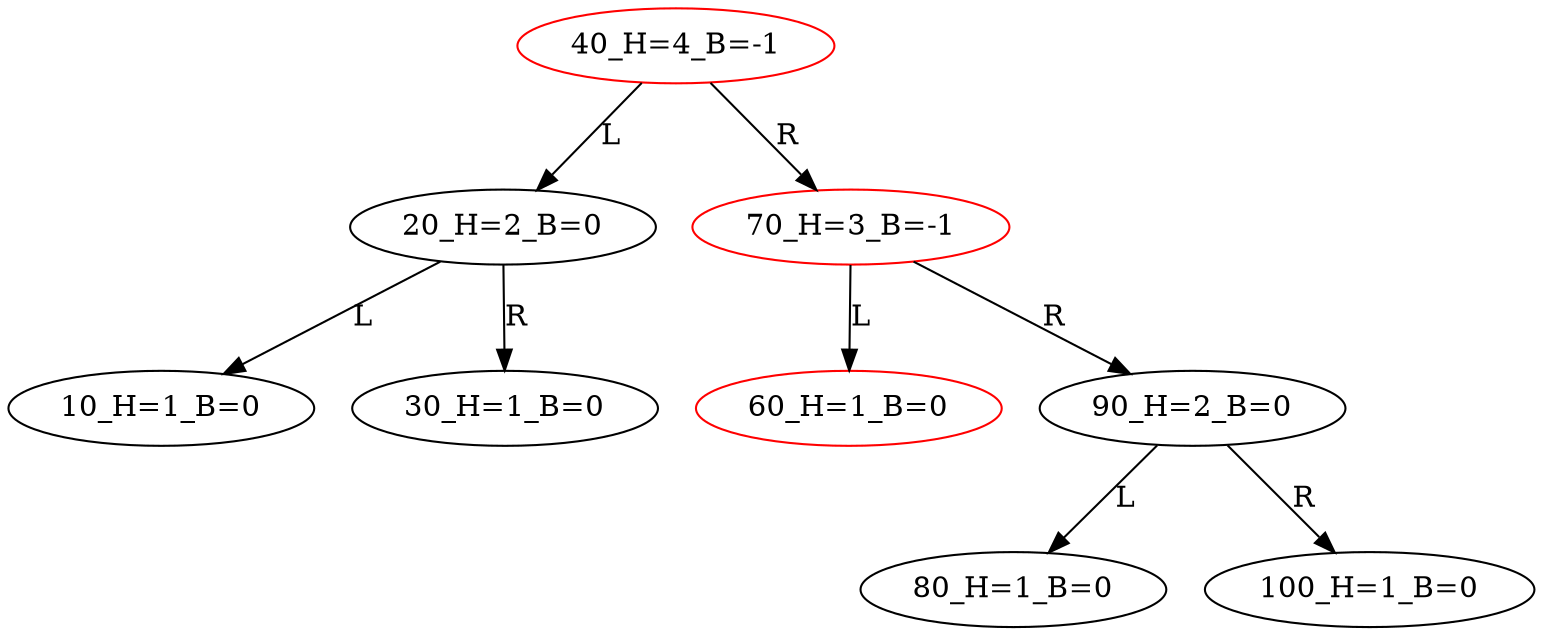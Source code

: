 digraph BiTreeDelete {
"40_H=4_B=-1" -> {"20_H=2_B=0"} [label="L"]
"40_H=4_B=-1" -> {"70_H=3_B=-1"} [label="R"]
"20_H=2_B=0" -> {"10_H=1_B=0"} [label="L"]
"20_H=2_B=0" -> {"30_H=1_B=0"} [label="R"]
"70_H=3_B=-1" -> {"60_H=1_B=0"} [label="L"]
"70_H=3_B=-1" -> {"90_H=2_B=0"} [label="R"]
"90_H=2_B=0" -> {"80_H=1_B=0"} [label="L"]
"90_H=2_B=0" -> {"100_H=1_B=0"} [label="R"]
"40_H=4_B=-1" [color=red]
"20_H=2_B=0"
"10_H=1_B=0"
"30_H=1_B=0"
"70_H=3_B=-1" [color=red]
"60_H=1_B=0" [color=red]
"90_H=2_B=0"
"80_H=1_B=0"
"100_H=1_B=0"
}
